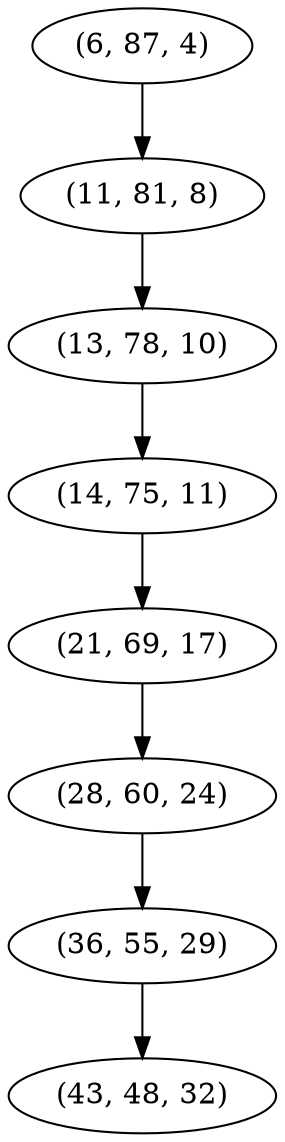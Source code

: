 digraph tree {
    "(6, 87, 4)";
    "(11, 81, 8)";
    "(13, 78, 10)";
    "(14, 75, 11)";
    "(21, 69, 17)";
    "(28, 60, 24)";
    "(36, 55, 29)";
    "(43, 48, 32)";
    "(6, 87, 4)" -> "(11, 81, 8)";
    "(11, 81, 8)" -> "(13, 78, 10)";
    "(13, 78, 10)" -> "(14, 75, 11)";
    "(14, 75, 11)" -> "(21, 69, 17)";
    "(21, 69, 17)" -> "(28, 60, 24)";
    "(28, 60, 24)" -> "(36, 55, 29)";
    "(36, 55, 29)" -> "(43, 48, 32)";
}
